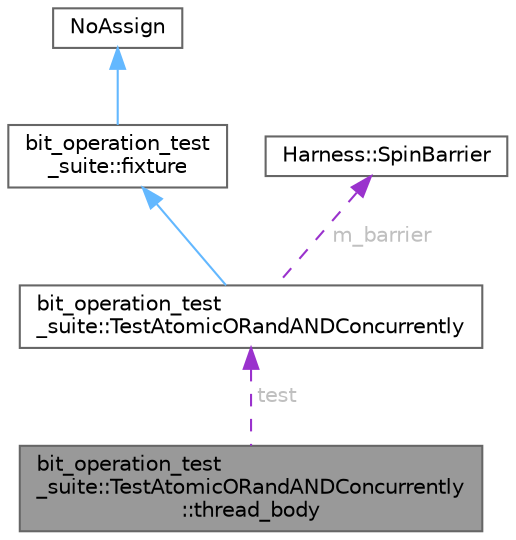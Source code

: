 digraph "bit_operation_test_suite::TestAtomicORandANDConcurrently::thread_body"
{
 // LATEX_PDF_SIZE
  bgcolor="transparent";
  edge [fontname=Helvetica,fontsize=10,labelfontname=Helvetica,labelfontsize=10];
  node [fontname=Helvetica,fontsize=10,shape=box,height=0.2,width=0.4];
  Node1 [id="Node000001",label="bit_operation_test\l_suite::TestAtomicORandANDConcurrently\l::thread_body",height=0.2,width=0.4,color="gray40", fillcolor="grey60", style="filled", fontcolor="black",tooltip=" "];
  Node2 -> Node1 [id="edge1_Node000001_Node000002",dir="back",color="darkorchid3",style="dashed",tooltip=" ",label=" test",fontcolor="grey" ];
  Node2 [id="Node000002",label="bit_operation_test\l_suite::TestAtomicORandANDConcurrently",height=0.2,width=0.4,color="gray40", fillcolor="white", style="filled",URL="$structbit__operation__test__suite_1_1_test_atomic_o_rand_a_n_d_concurrently.html",tooltip=" "];
  Node3 -> Node2 [id="edge2_Node000002_Node000003",dir="back",color="steelblue1",style="solid",tooltip=" "];
  Node3 [id="Node000003",label="bit_operation_test\l_suite::fixture",height=0.2,width=0.4,color="gray40", fillcolor="white", style="filled",URL="$structbit__operation__test__suite_1_1fixture.html",tooltip=" "];
  Node4 -> Node3 [id="edge3_Node000003_Node000004",dir="back",color="steelblue1",style="solid",tooltip=" "];
  Node4 [id="Node000004",label="NoAssign",height=0.2,width=0.4,color="gray40", fillcolor="white", style="filled",URL="$class_no_assign.html",tooltip="Base class for prohibiting compiler-generated operator="];
  Node5 -> Node2 [id="edge4_Node000002_Node000005",dir="back",color="darkorchid3",style="dashed",tooltip=" ",label=" m_barrier",fontcolor="grey" ];
  Node5 [id="Node000005",label="Harness::SpinBarrier",height=0.2,width=0.4,color="gray40", fillcolor="white", style="filled",URL="$class_harness_1_1_spin_barrier.html",tooltip=" "];
}
